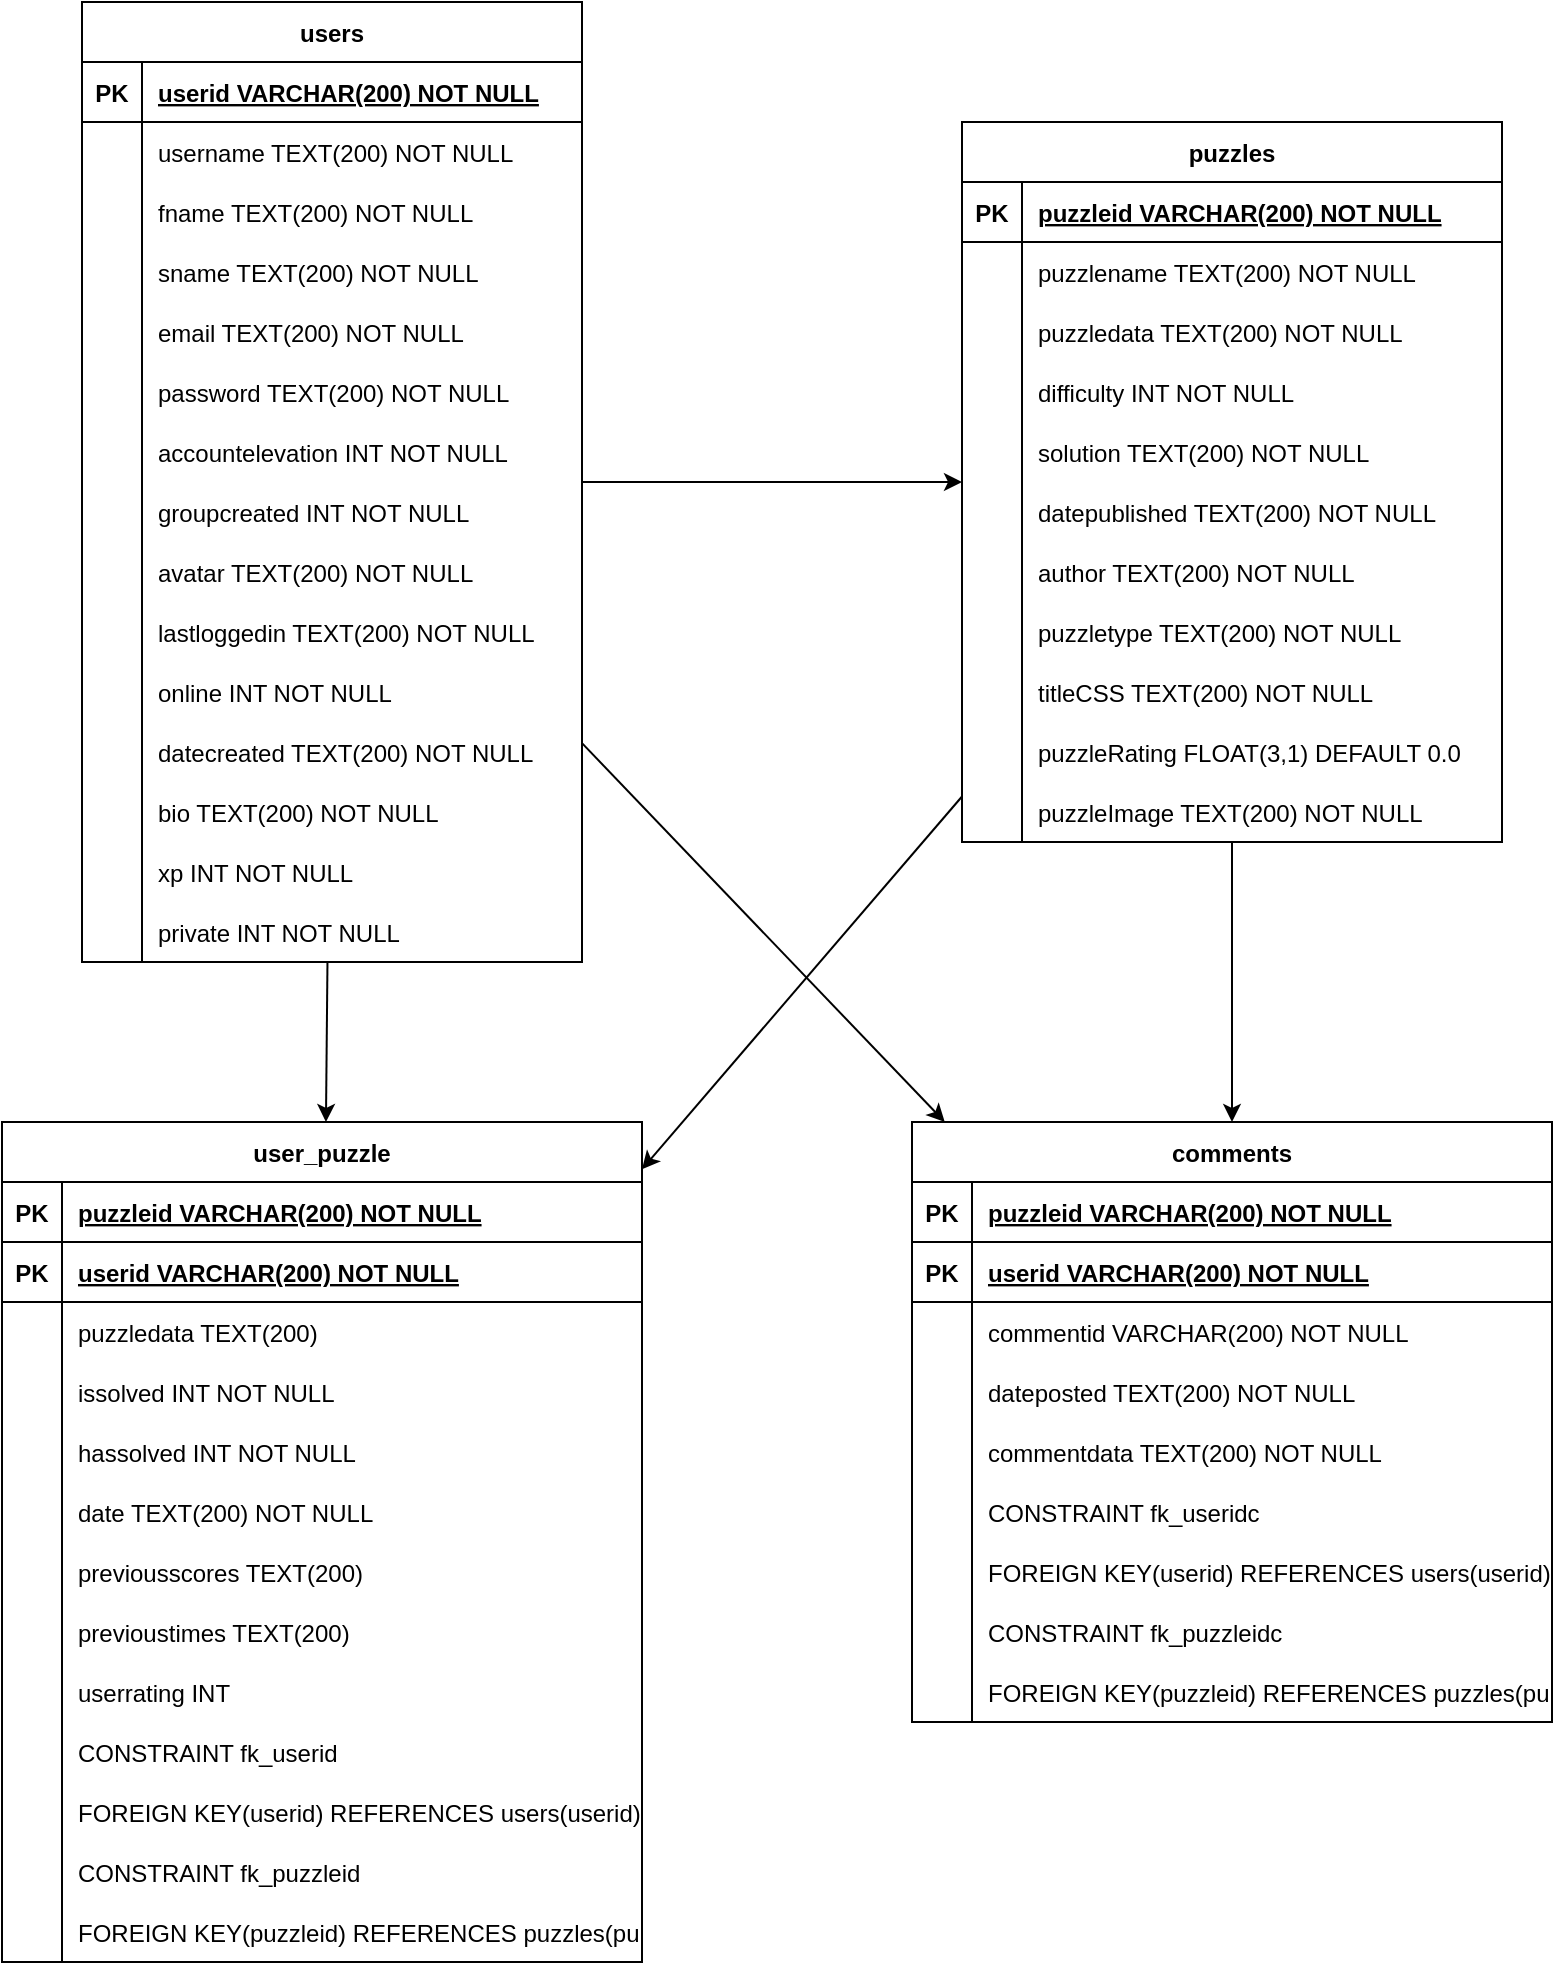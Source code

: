 <mxfile version="21.1.0">
  <diagram name="Page-1" id="TFSMFp78VwX4s2J0gvki">
    <mxGraphModel dx="3033" dy="1168" grid="1" gridSize="10" guides="1" tooltips="1" connect="1" arrows="1" fold="1" page="1" pageScale="1" pageWidth="827" pageHeight="1169" math="0" shadow="0">
      <root>
        <mxCell id="0" />
        <mxCell id="1" parent="0" />
        <mxCell id="zDaWUlVYGBOVsm6ZVxeV-1" value="users" style="shape=table;startSize=30;container=1;collapsible=1;childLayout=tableLayout;fixedRows=1;rowLines=0;fontStyle=1;align=center;resizeLast=1;" vertex="1" parent="1">
          <mxGeometry x="-770" y="10" width="250" height="480" as="geometry" />
        </mxCell>
        <mxCell id="zDaWUlVYGBOVsm6ZVxeV-2" value="" style="shape=tableRow;horizontal=0;startSize=0;swimlaneHead=0;swimlaneBody=0;fillColor=none;collapsible=0;dropTarget=0;points=[[0,0.5],[1,0.5]];portConstraint=eastwest;strokeColor=inherit;top=0;left=0;right=0;bottom=1;" vertex="1" parent="zDaWUlVYGBOVsm6ZVxeV-1">
          <mxGeometry y="30" width="250" height="30" as="geometry" />
        </mxCell>
        <mxCell id="zDaWUlVYGBOVsm6ZVxeV-3" value="PK" style="shape=partialRectangle;overflow=hidden;connectable=0;fillColor=none;strokeColor=inherit;top=0;left=0;bottom=0;right=0;fontStyle=1;" vertex="1" parent="zDaWUlVYGBOVsm6ZVxeV-2">
          <mxGeometry width="30" height="30" as="geometry">
            <mxRectangle width="30" height="30" as="alternateBounds" />
          </mxGeometry>
        </mxCell>
        <mxCell id="zDaWUlVYGBOVsm6ZVxeV-4" value="userid VARCHAR(200) NOT NULL" style="shape=partialRectangle;overflow=hidden;connectable=0;fillColor=none;align=left;strokeColor=inherit;top=0;left=0;bottom=0;right=0;spacingLeft=6;fontStyle=5;" vertex="1" parent="zDaWUlVYGBOVsm6ZVxeV-2">
          <mxGeometry x="30" width="220" height="30" as="geometry">
            <mxRectangle width="220" height="30" as="alternateBounds" />
          </mxGeometry>
        </mxCell>
        <mxCell id="zDaWUlVYGBOVsm6ZVxeV-5" value="" style="shape=tableRow;horizontal=0;startSize=0;swimlaneHead=0;swimlaneBody=0;fillColor=none;collapsible=0;dropTarget=0;points=[[0,0.5],[1,0.5]];portConstraint=eastwest;strokeColor=inherit;top=0;left=0;right=0;bottom=0;" vertex="1" parent="zDaWUlVYGBOVsm6ZVxeV-1">
          <mxGeometry y="60" width="250" height="30" as="geometry" />
        </mxCell>
        <mxCell id="zDaWUlVYGBOVsm6ZVxeV-6" value="" style="shape=partialRectangle;overflow=hidden;connectable=0;fillColor=none;strokeColor=inherit;top=0;left=0;bottom=0;right=0;" vertex="1" parent="zDaWUlVYGBOVsm6ZVxeV-5">
          <mxGeometry width="30" height="30" as="geometry">
            <mxRectangle width="30" height="30" as="alternateBounds" />
          </mxGeometry>
        </mxCell>
        <mxCell id="zDaWUlVYGBOVsm6ZVxeV-7" value="username TEXT(200) NOT NULL" style="shape=partialRectangle;overflow=hidden;connectable=0;fillColor=none;align=left;strokeColor=inherit;top=0;left=0;bottom=0;right=0;spacingLeft=6;" vertex="1" parent="zDaWUlVYGBOVsm6ZVxeV-5">
          <mxGeometry x="30" width="220" height="30" as="geometry">
            <mxRectangle width="220" height="30" as="alternateBounds" />
          </mxGeometry>
        </mxCell>
        <mxCell id="zDaWUlVYGBOVsm6ZVxeV-8" value="" style="shape=tableRow;horizontal=0;startSize=0;swimlaneHead=0;swimlaneBody=0;fillColor=none;collapsible=0;dropTarget=0;points=[[0,0.5],[1,0.5]];portConstraint=eastwest;strokeColor=inherit;top=0;left=0;right=0;bottom=0;" vertex="1" parent="zDaWUlVYGBOVsm6ZVxeV-1">
          <mxGeometry y="90" width="250" height="30" as="geometry" />
        </mxCell>
        <mxCell id="zDaWUlVYGBOVsm6ZVxeV-9" value="" style="shape=partialRectangle;overflow=hidden;connectable=0;fillColor=none;strokeColor=inherit;top=0;left=0;bottom=0;right=0;" vertex="1" parent="zDaWUlVYGBOVsm6ZVxeV-8">
          <mxGeometry width="30" height="30" as="geometry">
            <mxRectangle width="30" height="30" as="alternateBounds" />
          </mxGeometry>
        </mxCell>
        <mxCell id="zDaWUlVYGBOVsm6ZVxeV-10" value="fname TEXT(200) NOT NULL" style="shape=partialRectangle;overflow=hidden;connectable=0;fillColor=none;align=left;strokeColor=inherit;top=0;left=0;bottom=0;right=0;spacingLeft=6;" vertex="1" parent="zDaWUlVYGBOVsm6ZVxeV-8">
          <mxGeometry x="30" width="220" height="30" as="geometry">
            <mxRectangle width="220" height="30" as="alternateBounds" />
          </mxGeometry>
        </mxCell>
        <mxCell id="zDaWUlVYGBOVsm6ZVxeV-11" value="" style="shape=tableRow;horizontal=0;startSize=0;swimlaneHead=0;swimlaneBody=0;fillColor=none;collapsible=0;dropTarget=0;points=[[0,0.5],[1,0.5]];portConstraint=eastwest;strokeColor=inherit;top=0;left=0;right=0;bottom=0;" vertex="1" parent="zDaWUlVYGBOVsm6ZVxeV-1">
          <mxGeometry y="120" width="250" height="30" as="geometry" />
        </mxCell>
        <mxCell id="zDaWUlVYGBOVsm6ZVxeV-12" value="" style="shape=partialRectangle;overflow=hidden;connectable=0;fillColor=none;strokeColor=inherit;top=0;left=0;bottom=0;right=0;" vertex="1" parent="zDaWUlVYGBOVsm6ZVxeV-11">
          <mxGeometry width="30" height="30" as="geometry">
            <mxRectangle width="30" height="30" as="alternateBounds" />
          </mxGeometry>
        </mxCell>
        <mxCell id="zDaWUlVYGBOVsm6ZVxeV-13" value="sname TEXT(200) NOT NULL" style="shape=partialRectangle;overflow=hidden;connectable=0;fillColor=none;align=left;strokeColor=inherit;top=0;left=0;bottom=0;right=0;spacingLeft=6;" vertex="1" parent="zDaWUlVYGBOVsm6ZVxeV-11">
          <mxGeometry x="30" width="220" height="30" as="geometry">
            <mxRectangle width="220" height="30" as="alternateBounds" />
          </mxGeometry>
        </mxCell>
        <mxCell id="zDaWUlVYGBOVsm6ZVxeV-14" value="" style="shape=tableRow;horizontal=0;startSize=0;swimlaneHead=0;swimlaneBody=0;fillColor=none;collapsible=0;dropTarget=0;points=[[0,0.5],[1,0.5]];portConstraint=eastwest;strokeColor=inherit;top=0;left=0;right=0;bottom=0;" vertex="1" parent="zDaWUlVYGBOVsm6ZVxeV-1">
          <mxGeometry y="150" width="250" height="30" as="geometry" />
        </mxCell>
        <mxCell id="zDaWUlVYGBOVsm6ZVxeV-15" value="" style="shape=partialRectangle;overflow=hidden;connectable=0;fillColor=none;strokeColor=inherit;top=0;left=0;bottom=0;right=0;" vertex="1" parent="zDaWUlVYGBOVsm6ZVxeV-14">
          <mxGeometry width="30" height="30" as="geometry">
            <mxRectangle width="30" height="30" as="alternateBounds" />
          </mxGeometry>
        </mxCell>
        <mxCell id="zDaWUlVYGBOVsm6ZVxeV-16" value="email TEXT(200) NOT NULL" style="shape=partialRectangle;overflow=hidden;connectable=0;fillColor=none;align=left;strokeColor=inherit;top=0;left=0;bottom=0;right=0;spacingLeft=6;" vertex="1" parent="zDaWUlVYGBOVsm6ZVxeV-14">
          <mxGeometry x="30" width="220" height="30" as="geometry">
            <mxRectangle width="220" height="30" as="alternateBounds" />
          </mxGeometry>
        </mxCell>
        <mxCell id="zDaWUlVYGBOVsm6ZVxeV-17" value="" style="shape=tableRow;horizontal=0;startSize=0;swimlaneHead=0;swimlaneBody=0;fillColor=none;collapsible=0;dropTarget=0;points=[[0,0.5],[1,0.5]];portConstraint=eastwest;strokeColor=inherit;top=0;left=0;right=0;bottom=0;" vertex="1" parent="zDaWUlVYGBOVsm6ZVxeV-1">
          <mxGeometry y="180" width="250" height="30" as="geometry" />
        </mxCell>
        <mxCell id="zDaWUlVYGBOVsm6ZVxeV-18" value="" style="shape=partialRectangle;overflow=hidden;connectable=0;fillColor=none;strokeColor=inherit;top=0;left=0;bottom=0;right=0;" vertex="1" parent="zDaWUlVYGBOVsm6ZVxeV-17">
          <mxGeometry width="30" height="30" as="geometry">
            <mxRectangle width="30" height="30" as="alternateBounds" />
          </mxGeometry>
        </mxCell>
        <mxCell id="zDaWUlVYGBOVsm6ZVxeV-19" value="password TEXT(200) NOT NULL" style="shape=partialRectangle;overflow=hidden;connectable=0;fillColor=none;align=left;strokeColor=inherit;top=0;left=0;bottom=0;right=0;spacingLeft=6;" vertex="1" parent="zDaWUlVYGBOVsm6ZVxeV-17">
          <mxGeometry x="30" width="220" height="30" as="geometry">
            <mxRectangle width="220" height="30" as="alternateBounds" />
          </mxGeometry>
        </mxCell>
        <mxCell id="zDaWUlVYGBOVsm6ZVxeV-20" value="" style="shape=tableRow;horizontal=0;startSize=0;swimlaneHead=0;swimlaneBody=0;fillColor=none;collapsible=0;dropTarget=0;points=[[0,0.5],[1,0.5]];portConstraint=eastwest;strokeColor=inherit;top=0;left=0;right=0;bottom=0;" vertex="1" parent="zDaWUlVYGBOVsm6ZVxeV-1">
          <mxGeometry y="210" width="250" height="30" as="geometry" />
        </mxCell>
        <mxCell id="zDaWUlVYGBOVsm6ZVxeV-21" value="" style="shape=partialRectangle;overflow=hidden;connectable=0;fillColor=none;strokeColor=inherit;top=0;left=0;bottom=0;right=0;" vertex="1" parent="zDaWUlVYGBOVsm6ZVxeV-20">
          <mxGeometry width="30" height="30" as="geometry">
            <mxRectangle width="30" height="30" as="alternateBounds" />
          </mxGeometry>
        </mxCell>
        <mxCell id="zDaWUlVYGBOVsm6ZVxeV-22" value="accountelevation INT NOT NULL" style="shape=partialRectangle;overflow=hidden;connectable=0;fillColor=none;align=left;strokeColor=inherit;top=0;left=0;bottom=0;right=0;spacingLeft=6;" vertex="1" parent="zDaWUlVYGBOVsm6ZVxeV-20">
          <mxGeometry x="30" width="220" height="30" as="geometry">
            <mxRectangle width="220" height="30" as="alternateBounds" />
          </mxGeometry>
        </mxCell>
        <mxCell id="zDaWUlVYGBOVsm6ZVxeV-23" value="" style="shape=tableRow;horizontal=0;startSize=0;swimlaneHead=0;swimlaneBody=0;fillColor=none;collapsible=0;dropTarget=0;points=[[0,0.5],[1,0.5]];portConstraint=eastwest;strokeColor=inherit;top=0;left=0;right=0;bottom=0;" vertex="1" parent="zDaWUlVYGBOVsm6ZVxeV-1">
          <mxGeometry y="240" width="250" height="30" as="geometry" />
        </mxCell>
        <mxCell id="zDaWUlVYGBOVsm6ZVxeV-24" value="" style="shape=partialRectangle;overflow=hidden;connectable=0;fillColor=none;strokeColor=inherit;top=0;left=0;bottom=0;right=0;" vertex="1" parent="zDaWUlVYGBOVsm6ZVxeV-23">
          <mxGeometry width="30" height="30" as="geometry">
            <mxRectangle width="30" height="30" as="alternateBounds" />
          </mxGeometry>
        </mxCell>
        <mxCell id="zDaWUlVYGBOVsm6ZVxeV-25" value="groupcreated INT NOT NULL" style="shape=partialRectangle;overflow=hidden;connectable=0;fillColor=none;align=left;strokeColor=inherit;top=0;left=0;bottom=0;right=0;spacingLeft=6;" vertex="1" parent="zDaWUlVYGBOVsm6ZVxeV-23">
          <mxGeometry x="30" width="220" height="30" as="geometry">
            <mxRectangle width="220" height="30" as="alternateBounds" />
          </mxGeometry>
        </mxCell>
        <mxCell id="zDaWUlVYGBOVsm6ZVxeV-26" value="" style="shape=tableRow;horizontal=0;startSize=0;swimlaneHead=0;swimlaneBody=0;fillColor=none;collapsible=0;dropTarget=0;points=[[0,0.5],[1,0.5]];portConstraint=eastwest;strokeColor=inherit;top=0;left=0;right=0;bottom=0;" vertex="1" parent="zDaWUlVYGBOVsm6ZVxeV-1">
          <mxGeometry y="270" width="250" height="30" as="geometry" />
        </mxCell>
        <mxCell id="zDaWUlVYGBOVsm6ZVxeV-27" value="" style="shape=partialRectangle;overflow=hidden;connectable=0;fillColor=none;strokeColor=inherit;top=0;left=0;bottom=0;right=0;" vertex="1" parent="zDaWUlVYGBOVsm6ZVxeV-26">
          <mxGeometry width="30" height="30" as="geometry">
            <mxRectangle width="30" height="30" as="alternateBounds" />
          </mxGeometry>
        </mxCell>
        <mxCell id="zDaWUlVYGBOVsm6ZVxeV-28" value="avatar TEXT(200) NOT NULL" style="shape=partialRectangle;overflow=hidden;connectable=0;fillColor=none;align=left;strokeColor=inherit;top=0;left=0;bottom=0;right=0;spacingLeft=6;" vertex="1" parent="zDaWUlVYGBOVsm6ZVxeV-26">
          <mxGeometry x="30" width="220" height="30" as="geometry">
            <mxRectangle width="220" height="30" as="alternateBounds" />
          </mxGeometry>
        </mxCell>
        <mxCell id="zDaWUlVYGBOVsm6ZVxeV-29" value="" style="shape=tableRow;horizontal=0;startSize=0;swimlaneHead=0;swimlaneBody=0;fillColor=none;collapsible=0;dropTarget=0;points=[[0,0.5],[1,0.5]];portConstraint=eastwest;strokeColor=inherit;top=0;left=0;right=0;bottom=0;" vertex="1" parent="zDaWUlVYGBOVsm6ZVxeV-1">
          <mxGeometry y="300" width="250" height="30" as="geometry" />
        </mxCell>
        <mxCell id="zDaWUlVYGBOVsm6ZVxeV-30" value="" style="shape=partialRectangle;overflow=hidden;connectable=0;fillColor=none;strokeColor=inherit;top=0;left=0;bottom=0;right=0;" vertex="1" parent="zDaWUlVYGBOVsm6ZVxeV-29">
          <mxGeometry width="30" height="30" as="geometry">
            <mxRectangle width="30" height="30" as="alternateBounds" />
          </mxGeometry>
        </mxCell>
        <mxCell id="zDaWUlVYGBOVsm6ZVxeV-31" value="lastloggedin TEXT(200) NOT NULL" style="shape=partialRectangle;overflow=hidden;connectable=0;fillColor=none;align=left;strokeColor=inherit;top=0;left=0;bottom=0;right=0;spacingLeft=6;" vertex="1" parent="zDaWUlVYGBOVsm6ZVxeV-29">
          <mxGeometry x="30" width="220" height="30" as="geometry">
            <mxRectangle width="220" height="30" as="alternateBounds" />
          </mxGeometry>
        </mxCell>
        <mxCell id="zDaWUlVYGBOVsm6ZVxeV-32" value="" style="shape=tableRow;horizontal=0;startSize=0;swimlaneHead=0;swimlaneBody=0;fillColor=none;collapsible=0;dropTarget=0;points=[[0,0.5],[1,0.5]];portConstraint=eastwest;strokeColor=inherit;top=0;left=0;right=0;bottom=0;" vertex="1" parent="zDaWUlVYGBOVsm6ZVxeV-1">
          <mxGeometry y="330" width="250" height="30" as="geometry" />
        </mxCell>
        <mxCell id="zDaWUlVYGBOVsm6ZVxeV-33" value="" style="shape=partialRectangle;overflow=hidden;connectable=0;fillColor=none;strokeColor=inherit;top=0;left=0;bottom=0;right=0;" vertex="1" parent="zDaWUlVYGBOVsm6ZVxeV-32">
          <mxGeometry width="30" height="30" as="geometry">
            <mxRectangle width="30" height="30" as="alternateBounds" />
          </mxGeometry>
        </mxCell>
        <mxCell id="zDaWUlVYGBOVsm6ZVxeV-34" value="online INT NOT NULL" style="shape=partialRectangle;overflow=hidden;connectable=0;fillColor=none;align=left;strokeColor=inherit;top=0;left=0;bottom=0;right=0;spacingLeft=6;" vertex="1" parent="zDaWUlVYGBOVsm6ZVxeV-32">
          <mxGeometry x="30" width="220" height="30" as="geometry">
            <mxRectangle width="220" height="30" as="alternateBounds" />
          </mxGeometry>
        </mxCell>
        <mxCell id="zDaWUlVYGBOVsm6ZVxeV-35" value="" style="shape=tableRow;horizontal=0;startSize=0;swimlaneHead=0;swimlaneBody=0;fillColor=none;collapsible=0;dropTarget=0;points=[[0,0.5],[1,0.5]];portConstraint=eastwest;strokeColor=inherit;top=0;left=0;right=0;bottom=0;" vertex="1" parent="zDaWUlVYGBOVsm6ZVxeV-1">
          <mxGeometry y="360" width="250" height="30" as="geometry" />
        </mxCell>
        <mxCell id="zDaWUlVYGBOVsm6ZVxeV-36" value="" style="shape=partialRectangle;overflow=hidden;connectable=0;fillColor=none;strokeColor=inherit;top=0;left=0;bottom=0;right=0;" vertex="1" parent="zDaWUlVYGBOVsm6ZVxeV-35">
          <mxGeometry width="30" height="30" as="geometry">
            <mxRectangle width="30" height="30" as="alternateBounds" />
          </mxGeometry>
        </mxCell>
        <mxCell id="zDaWUlVYGBOVsm6ZVxeV-37" value="datecreated TEXT(200) NOT NULL" style="shape=partialRectangle;overflow=hidden;connectable=0;fillColor=none;align=left;strokeColor=inherit;top=0;left=0;bottom=0;right=0;spacingLeft=6;" vertex="1" parent="zDaWUlVYGBOVsm6ZVxeV-35">
          <mxGeometry x="30" width="220" height="30" as="geometry">
            <mxRectangle width="220" height="30" as="alternateBounds" />
          </mxGeometry>
        </mxCell>
        <mxCell id="zDaWUlVYGBOVsm6ZVxeV-38" value="" style="shape=tableRow;horizontal=0;startSize=0;swimlaneHead=0;swimlaneBody=0;fillColor=none;collapsible=0;dropTarget=0;points=[[0,0.5],[1,0.5]];portConstraint=eastwest;strokeColor=inherit;top=0;left=0;right=0;bottom=0;" vertex="1" parent="zDaWUlVYGBOVsm6ZVxeV-1">
          <mxGeometry y="390" width="250" height="30" as="geometry" />
        </mxCell>
        <mxCell id="zDaWUlVYGBOVsm6ZVxeV-39" value="" style="shape=partialRectangle;overflow=hidden;connectable=0;fillColor=none;strokeColor=inherit;top=0;left=0;bottom=0;right=0;" vertex="1" parent="zDaWUlVYGBOVsm6ZVxeV-38">
          <mxGeometry width="30" height="30" as="geometry">
            <mxRectangle width="30" height="30" as="alternateBounds" />
          </mxGeometry>
        </mxCell>
        <mxCell id="zDaWUlVYGBOVsm6ZVxeV-40" value="bio TEXT(200) NOT NULL" style="shape=partialRectangle;overflow=hidden;connectable=0;fillColor=none;align=left;strokeColor=inherit;top=0;left=0;bottom=0;right=0;spacingLeft=6;" vertex="1" parent="zDaWUlVYGBOVsm6ZVxeV-38">
          <mxGeometry x="30" width="220" height="30" as="geometry">
            <mxRectangle width="220" height="30" as="alternateBounds" />
          </mxGeometry>
        </mxCell>
        <mxCell id="zDaWUlVYGBOVsm6ZVxeV-41" value="" style="shape=tableRow;horizontal=0;startSize=0;swimlaneHead=0;swimlaneBody=0;fillColor=none;collapsible=0;dropTarget=0;points=[[0,0.5],[1,0.5]];portConstraint=eastwest;strokeColor=inherit;top=0;left=0;right=0;bottom=0;" vertex="1" parent="zDaWUlVYGBOVsm6ZVxeV-1">
          <mxGeometry y="420" width="250" height="30" as="geometry" />
        </mxCell>
        <mxCell id="zDaWUlVYGBOVsm6ZVxeV-42" value="" style="shape=partialRectangle;overflow=hidden;connectable=0;fillColor=none;strokeColor=inherit;top=0;left=0;bottom=0;right=0;" vertex="1" parent="zDaWUlVYGBOVsm6ZVxeV-41">
          <mxGeometry width="30" height="30" as="geometry">
            <mxRectangle width="30" height="30" as="alternateBounds" />
          </mxGeometry>
        </mxCell>
        <mxCell id="zDaWUlVYGBOVsm6ZVxeV-43" value="xp INT NOT NULL" style="shape=partialRectangle;overflow=hidden;connectable=0;fillColor=none;align=left;strokeColor=inherit;top=0;left=0;bottom=0;right=0;spacingLeft=6;" vertex="1" parent="zDaWUlVYGBOVsm6ZVxeV-41">
          <mxGeometry x="30" width="220" height="30" as="geometry">
            <mxRectangle width="220" height="30" as="alternateBounds" />
          </mxGeometry>
        </mxCell>
        <mxCell id="zDaWUlVYGBOVsm6ZVxeV-44" value="" style="shape=tableRow;horizontal=0;startSize=0;swimlaneHead=0;swimlaneBody=0;fillColor=none;collapsible=0;dropTarget=0;points=[[0,0.5],[1,0.5]];portConstraint=eastwest;strokeColor=inherit;top=0;left=0;right=0;bottom=0;" vertex="1" parent="zDaWUlVYGBOVsm6ZVxeV-1">
          <mxGeometry y="450" width="250" height="30" as="geometry" />
        </mxCell>
        <mxCell id="zDaWUlVYGBOVsm6ZVxeV-45" value="" style="shape=partialRectangle;overflow=hidden;connectable=0;fillColor=none;strokeColor=inherit;top=0;left=0;bottom=0;right=0;" vertex="1" parent="zDaWUlVYGBOVsm6ZVxeV-44">
          <mxGeometry width="30" height="30" as="geometry">
            <mxRectangle width="30" height="30" as="alternateBounds" />
          </mxGeometry>
        </mxCell>
        <mxCell id="zDaWUlVYGBOVsm6ZVxeV-46" value="private INT NOT NULL" style="shape=partialRectangle;overflow=hidden;connectable=0;fillColor=none;align=left;strokeColor=inherit;top=0;left=0;bottom=0;right=0;spacingLeft=6;" vertex="1" parent="zDaWUlVYGBOVsm6ZVxeV-44">
          <mxGeometry x="30" width="220" height="30" as="geometry">
            <mxRectangle width="220" height="30" as="alternateBounds" />
          </mxGeometry>
        </mxCell>
        <mxCell id="zDaWUlVYGBOVsm6ZVxeV-47" value="puzzles" style="shape=table;startSize=30;container=1;collapsible=1;childLayout=tableLayout;fixedRows=1;rowLines=0;fontStyle=1;align=center;resizeLast=1;" vertex="1" parent="1">
          <mxGeometry x="-330" y="70" width="270" height="360" as="geometry" />
        </mxCell>
        <mxCell id="zDaWUlVYGBOVsm6ZVxeV-48" value="" style="shape=tableRow;horizontal=0;startSize=0;swimlaneHead=0;swimlaneBody=0;fillColor=none;collapsible=0;dropTarget=0;points=[[0,0.5],[1,0.5]];portConstraint=eastwest;strokeColor=inherit;top=0;left=0;right=0;bottom=1;" vertex="1" parent="zDaWUlVYGBOVsm6ZVxeV-47">
          <mxGeometry y="30" width="270" height="30" as="geometry" />
        </mxCell>
        <mxCell id="zDaWUlVYGBOVsm6ZVxeV-49" value="PK" style="shape=partialRectangle;overflow=hidden;connectable=0;fillColor=none;strokeColor=inherit;top=0;left=0;bottom=0;right=0;fontStyle=1;" vertex="1" parent="zDaWUlVYGBOVsm6ZVxeV-48">
          <mxGeometry width="30" height="30" as="geometry">
            <mxRectangle width="30" height="30" as="alternateBounds" />
          </mxGeometry>
        </mxCell>
        <mxCell id="zDaWUlVYGBOVsm6ZVxeV-50" value="puzzleid VARCHAR(200) NOT NULL" style="shape=partialRectangle;overflow=hidden;connectable=0;fillColor=none;align=left;strokeColor=inherit;top=0;left=0;bottom=0;right=0;spacingLeft=6;fontStyle=5;" vertex="1" parent="zDaWUlVYGBOVsm6ZVxeV-48">
          <mxGeometry x="30" width="240" height="30" as="geometry">
            <mxRectangle width="240" height="30" as="alternateBounds" />
          </mxGeometry>
        </mxCell>
        <mxCell id="zDaWUlVYGBOVsm6ZVxeV-51" value="" style="shape=tableRow;horizontal=0;startSize=0;swimlaneHead=0;swimlaneBody=0;fillColor=none;collapsible=0;dropTarget=0;points=[[0,0.5],[1,0.5]];portConstraint=eastwest;strokeColor=inherit;top=0;left=0;right=0;bottom=0;" vertex="1" parent="zDaWUlVYGBOVsm6ZVxeV-47">
          <mxGeometry y="60" width="270" height="30" as="geometry" />
        </mxCell>
        <mxCell id="zDaWUlVYGBOVsm6ZVxeV-52" value="" style="shape=partialRectangle;overflow=hidden;connectable=0;fillColor=none;strokeColor=inherit;top=0;left=0;bottom=0;right=0;" vertex="1" parent="zDaWUlVYGBOVsm6ZVxeV-51">
          <mxGeometry width="30" height="30" as="geometry">
            <mxRectangle width="30" height="30" as="alternateBounds" />
          </mxGeometry>
        </mxCell>
        <mxCell id="zDaWUlVYGBOVsm6ZVxeV-53" value="puzzlename TEXT(200) NOT NULL" style="shape=partialRectangle;overflow=hidden;connectable=0;fillColor=none;align=left;strokeColor=inherit;top=0;left=0;bottom=0;right=0;spacingLeft=6;" vertex="1" parent="zDaWUlVYGBOVsm6ZVxeV-51">
          <mxGeometry x="30" width="240" height="30" as="geometry">
            <mxRectangle width="240" height="30" as="alternateBounds" />
          </mxGeometry>
        </mxCell>
        <mxCell id="zDaWUlVYGBOVsm6ZVxeV-54" value="" style="shape=tableRow;horizontal=0;startSize=0;swimlaneHead=0;swimlaneBody=0;fillColor=none;collapsible=0;dropTarget=0;points=[[0,0.5],[1,0.5]];portConstraint=eastwest;strokeColor=inherit;top=0;left=0;right=0;bottom=0;" vertex="1" parent="zDaWUlVYGBOVsm6ZVxeV-47">
          <mxGeometry y="90" width="270" height="30" as="geometry" />
        </mxCell>
        <mxCell id="zDaWUlVYGBOVsm6ZVxeV-55" value="" style="shape=partialRectangle;overflow=hidden;connectable=0;fillColor=none;strokeColor=inherit;top=0;left=0;bottom=0;right=0;" vertex="1" parent="zDaWUlVYGBOVsm6ZVxeV-54">
          <mxGeometry width="30" height="30" as="geometry">
            <mxRectangle width="30" height="30" as="alternateBounds" />
          </mxGeometry>
        </mxCell>
        <mxCell id="zDaWUlVYGBOVsm6ZVxeV-56" value="puzzledata TEXT(200) NOT NULL" style="shape=partialRectangle;overflow=hidden;connectable=0;fillColor=none;align=left;strokeColor=inherit;top=0;left=0;bottom=0;right=0;spacingLeft=6;" vertex="1" parent="zDaWUlVYGBOVsm6ZVxeV-54">
          <mxGeometry x="30" width="240" height="30" as="geometry">
            <mxRectangle width="240" height="30" as="alternateBounds" />
          </mxGeometry>
        </mxCell>
        <mxCell id="zDaWUlVYGBOVsm6ZVxeV-57" value="" style="shape=tableRow;horizontal=0;startSize=0;swimlaneHead=0;swimlaneBody=0;fillColor=none;collapsible=0;dropTarget=0;points=[[0,0.5],[1,0.5]];portConstraint=eastwest;strokeColor=inherit;top=0;left=0;right=0;bottom=0;" vertex="1" parent="zDaWUlVYGBOVsm6ZVxeV-47">
          <mxGeometry y="120" width="270" height="30" as="geometry" />
        </mxCell>
        <mxCell id="zDaWUlVYGBOVsm6ZVxeV-58" value="" style="shape=partialRectangle;overflow=hidden;connectable=0;fillColor=none;strokeColor=inherit;top=0;left=0;bottom=0;right=0;" vertex="1" parent="zDaWUlVYGBOVsm6ZVxeV-57">
          <mxGeometry width="30" height="30" as="geometry">
            <mxRectangle width="30" height="30" as="alternateBounds" />
          </mxGeometry>
        </mxCell>
        <mxCell id="zDaWUlVYGBOVsm6ZVxeV-59" value="difficulty INT NOT NULL" style="shape=partialRectangle;overflow=hidden;connectable=0;fillColor=none;align=left;strokeColor=inherit;top=0;left=0;bottom=0;right=0;spacingLeft=6;" vertex="1" parent="zDaWUlVYGBOVsm6ZVxeV-57">
          <mxGeometry x="30" width="240" height="30" as="geometry">
            <mxRectangle width="240" height="30" as="alternateBounds" />
          </mxGeometry>
        </mxCell>
        <mxCell id="zDaWUlVYGBOVsm6ZVxeV-60" value="" style="shape=tableRow;horizontal=0;startSize=0;swimlaneHead=0;swimlaneBody=0;fillColor=none;collapsible=0;dropTarget=0;points=[[0,0.5],[1,0.5]];portConstraint=eastwest;strokeColor=inherit;top=0;left=0;right=0;bottom=0;" vertex="1" parent="zDaWUlVYGBOVsm6ZVxeV-47">
          <mxGeometry y="150" width="270" height="30" as="geometry" />
        </mxCell>
        <mxCell id="zDaWUlVYGBOVsm6ZVxeV-61" value="" style="shape=partialRectangle;overflow=hidden;connectable=0;fillColor=none;strokeColor=inherit;top=0;left=0;bottom=0;right=0;" vertex="1" parent="zDaWUlVYGBOVsm6ZVxeV-60">
          <mxGeometry width="30" height="30" as="geometry">
            <mxRectangle width="30" height="30" as="alternateBounds" />
          </mxGeometry>
        </mxCell>
        <mxCell id="zDaWUlVYGBOVsm6ZVxeV-62" value="solution TEXT(200) NOT NULL" style="shape=partialRectangle;overflow=hidden;connectable=0;fillColor=none;align=left;strokeColor=inherit;top=0;left=0;bottom=0;right=0;spacingLeft=6;" vertex="1" parent="zDaWUlVYGBOVsm6ZVxeV-60">
          <mxGeometry x="30" width="240" height="30" as="geometry">
            <mxRectangle width="240" height="30" as="alternateBounds" />
          </mxGeometry>
        </mxCell>
        <mxCell id="zDaWUlVYGBOVsm6ZVxeV-63" value="" style="shape=tableRow;horizontal=0;startSize=0;swimlaneHead=0;swimlaneBody=0;fillColor=none;collapsible=0;dropTarget=0;points=[[0,0.5],[1,0.5]];portConstraint=eastwest;strokeColor=inherit;top=0;left=0;right=0;bottom=0;" vertex="1" parent="zDaWUlVYGBOVsm6ZVxeV-47">
          <mxGeometry y="180" width="270" height="30" as="geometry" />
        </mxCell>
        <mxCell id="zDaWUlVYGBOVsm6ZVxeV-64" value="" style="shape=partialRectangle;overflow=hidden;connectable=0;fillColor=none;strokeColor=inherit;top=0;left=0;bottom=0;right=0;" vertex="1" parent="zDaWUlVYGBOVsm6ZVxeV-63">
          <mxGeometry width="30" height="30" as="geometry">
            <mxRectangle width="30" height="30" as="alternateBounds" />
          </mxGeometry>
        </mxCell>
        <mxCell id="zDaWUlVYGBOVsm6ZVxeV-65" value="datepublished TEXT(200) NOT NULL" style="shape=partialRectangle;overflow=hidden;connectable=0;fillColor=none;align=left;strokeColor=inherit;top=0;left=0;bottom=0;right=0;spacingLeft=6;" vertex="1" parent="zDaWUlVYGBOVsm6ZVxeV-63">
          <mxGeometry x="30" width="240" height="30" as="geometry">
            <mxRectangle width="240" height="30" as="alternateBounds" />
          </mxGeometry>
        </mxCell>
        <mxCell id="zDaWUlVYGBOVsm6ZVxeV-66" value="" style="shape=tableRow;horizontal=0;startSize=0;swimlaneHead=0;swimlaneBody=0;fillColor=none;collapsible=0;dropTarget=0;points=[[0,0.5],[1,0.5]];portConstraint=eastwest;strokeColor=inherit;top=0;left=0;right=0;bottom=0;" vertex="1" parent="zDaWUlVYGBOVsm6ZVxeV-47">
          <mxGeometry y="210" width="270" height="30" as="geometry" />
        </mxCell>
        <mxCell id="zDaWUlVYGBOVsm6ZVxeV-67" value="" style="shape=partialRectangle;overflow=hidden;connectable=0;fillColor=none;strokeColor=inherit;top=0;left=0;bottom=0;right=0;" vertex="1" parent="zDaWUlVYGBOVsm6ZVxeV-66">
          <mxGeometry width="30" height="30" as="geometry">
            <mxRectangle width="30" height="30" as="alternateBounds" />
          </mxGeometry>
        </mxCell>
        <mxCell id="zDaWUlVYGBOVsm6ZVxeV-68" value="author TEXT(200) NOT NULL" style="shape=partialRectangle;overflow=hidden;connectable=0;fillColor=none;align=left;strokeColor=inherit;top=0;left=0;bottom=0;right=0;spacingLeft=6;" vertex="1" parent="zDaWUlVYGBOVsm6ZVxeV-66">
          <mxGeometry x="30" width="240" height="30" as="geometry">
            <mxRectangle width="240" height="30" as="alternateBounds" />
          </mxGeometry>
        </mxCell>
        <mxCell id="zDaWUlVYGBOVsm6ZVxeV-69" value="" style="shape=tableRow;horizontal=0;startSize=0;swimlaneHead=0;swimlaneBody=0;fillColor=none;collapsible=0;dropTarget=0;points=[[0,0.5],[1,0.5]];portConstraint=eastwest;strokeColor=inherit;top=0;left=0;right=0;bottom=0;" vertex="1" parent="zDaWUlVYGBOVsm6ZVxeV-47">
          <mxGeometry y="240" width="270" height="30" as="geometry" />
        </mxCell>
        <mxCell id="zDaWUlVYGBOVsm6ZVxeV-70" value="" style="shape=partialRectangle;overflow=hidden;connectable=0;fillColor=none;strokeColor=inherit;top=0;left=0;bottom=0;right=0;" vertex="1" parent="zDaWUlVYGBOVsm6ZVxeV-69">
          <mxGeometry width="30" height="30" as="geometry">
            <mxRectangle width="30" height="30" as="alternateBounds" />
          </mxGeometry>
        </mxCell>
        <mxCell id="zDaWUlVYGBOVsm6ZVxeV-71" value="puzzletype TEXT(200) NOT NULL" style="shape=partialRectangle;overflow=hidden;connectable=0;fillColor=none;align=left;strokeColor=inherit;top=0;left=0;bottom=0;right=0;spacingLeft=6;" vertex="1" parent="zDaWUlVYGBOVsm6ZVxeV-69">
          <mxGeometry x="30" width="240" height="30" as="geometry">
            <mxRectangle width="240" height="30" as="alternateBounds" />
          </mxGeometry>
        </mxCell>
        <mxCell id="zDaWUlVYGBOVsm6ZVxeV-72" value="" style="shape=tableRow;horizontal=0;startSize=0;swimlaneHead=0;swimlaneBody=0;fillColor=none;collapsible=0;dropTarget=0;points=[[0,0.5],[1,0.5]];portConstraint=eastwest;strokeColor=inherit;top=0;left=0;right=0;bottom=0;" vertex="1" parent="zDaWUlVYGBOVsm6ZVxeV-47">
          <mxGeometry y="270" width="270" height="30" as="geometry" />
        </mxCell>
        <mxCell id="zDaWUlVYGBOVsm6ZVxeV-73" value="" style="shape=partialRectangle;overflow=hidden;connectable=0;fillColor=none;strokeColor=inherit;top=0;left=0;bottom=0;right=0;" vertex="1" parent="zDaWUlVYGBOVsm6ZVxeV-72">
          <mxGeometry width="30" height="30" as="geometry">
            <mxRectangle width="30" height="30" as="alternateBounds" />
          </mxGeometry>
        </mxCell>
        <mxCell id="zDaWUlVYGBOVsm6ZVxeV-74" value="titleCSS TEXT(200) NOT NULL" style="shape=partialRectangle;overflow=hidden;connectable=0;fillColor=none;align=left;strokeColor=inherit;top=0;left=0;bottom=0;right=0;spacingLeft=6;" vertex="1" parent="zDaWUlVYGBOVsm6ZVxeV-72">
          <mxGeometry x="30" width="240" height="30" as="geometry">
            <mxRectangle width="240" height="30" as="alternateBounds" />
          </mxGeometry>
        </mxCell>
        <mxCell id="zDaWUlVYGBOVsm6ZVxeV-75" value="" style="shape=tableRow;horizontal=0;startSize=0;swimlaneHead=0;swimlaneBody=0;fillColor=none;collapsible=0;dropTarget=0;points=[[0,0.5],[1,0.5]];portConstraint=eastwest;strokeColor=inherit;top=0;left=0;right=0;bottom=0;" vertex="1" parent="zDaWUlVYGBOVsm6ZVxeV-47">
          <mxGeometry y="300" width="270" height="30" as="geometry" />
        </mxCell>
        <mxCell id="zDaWUlVYGBOVsm6ZVxeV-76" value="" style="shape=partialRectangle;overflow=hidden;connectable=0;fillColor=none;strokeColor=inherit;top=0;left=0;bottom=0;right=0;" vertex="1" parent="zDaWUlVYGBOVsm6ZVxeV-75">
          <mxGeometry width="30" height="30" as="geometry">
            <mxRectangle width="30" height="30" as="alternateBounds" />
          </mxGeometry>
        </mxCell>
        <mxCell id="zDaWUlVYGBOVsm6ZVxeV-77" value="puzzleRating FLOAT(3,1) DEFAULT 0.0" style="shape=partialRectangle;overflow=hidden;connectable=0;fillColor=none;align=left;strokeColor=inherit;top=0;left=0;bottom=0;right=0;spacingLeft=6;" vertex="1" parent="zDaWUlVYGBOVsm6ZVxeV-75">
          <mxGeometry x="30" width="240" height="30" as="geometry">
            <mxRectangle width="240" height="30" as="alternateBounds" />
          </mxGeometry>
        </mxCell>
        <mxCell id="zDaWUlVYGBOVsm6ZVxeV-78" value="" style="shape=tableRow;horizontal=0;startSize=0;swimlaneHead=0;swimlaneBody=0;fillColor=none;collapsible=0;dropTarget=0;points=[[0,0.5],[1,0.5]];portConstraint=eastwest;strokeColor=inherit;top=0;left=0;right=0;bottom=0;" vertex="1" parent="zDaWUlVYGBOVsm6ZVxeV-47">
          <mxGeometry y="330" width="270" height="30" as="geometry" />
        </mxCell>
        <mxCell id="zDaWUlVYGBOVsm6ZVxeV-79" value="" style="shape=partialRectangle;overflow=hidden;connectable=0;fillColor=none;strokeColor=inherit;top=0;left=0;bottom=0;right=0;" vertex="1" parent="zDaWUlVYGBOVsm6ZVxeV-78">
          <mxGeometry width="30" height="30" as="geometry">
            <mxRectangle width="30" height="30" as="alternateBounds" />
          </mxGeometry>
        </mxCell>
        <mxCell id="zDaWUlVYGBOVsm6ZVxeV-80" value="puzzleImage TEXT(200) NOT NULL" style="shape=partialRectangle;overflow=hidden;connectable=0;fillColor=none;align=left;strokeColor=inherit;top=0;left=0;bottom=0;right=0;spacingLeft=6;" vertex="1" parent="zDaWUlVYGBOVsm6ZVxeV-78">
          <mxGeometry x="30" width="240" height="30" as="geometry">
            <mxRectangle width="240" height="30" as="alternateBounds" />
          </mxGeometry>
        </mxCell>
        <mxCell id="zDaWUlVYGBOVsm6ZVxeV-81" value="user_puzzle" style="shape=table;startSize=30;container=1;collapsible=1;childLayout=tableLayout;fixedRows=1;rowLines=0;fontStyle=1;align=center;resizeLast=1;" vertex="1" parent="1">
          <mxGeometry x="-810" y="570" width="320" height="420" as="geometry" />
        </mxCell>
        <mxCell id="zDaWUlVYGBOVsm6ZVxeV-82" value="" style="shape=tableRow;horizontal=0;startSize=0;swimlaneHead=0;swimlaneBody=0;fillColor=none;collapsible=0;dropTarget=0;points=[[0,0.5],[1,0.5]];portConstraint=eastwest;strokeColor=inherit;top=0;left=0;right=0;bottom=1;" vertex="1" parent="zDaWUlVYGBOVsm6ZVxeV-81">
          <mxGeometry y="30" width="320" height="30" as="geometry" />
        </mxCell>
        <mxCell id="zDaWUlVYGBOVsm6ZVxeV-83" value="PK" style="shape=partialRectangle;overflow=hidden;connectable=0;fillColor=none;strokeColor=inherit;top=0;left=0;bottom=0;right=0;fontStyle=1;" vertex="1" parent="zDaWUlVYGBOVsm6ZVxeV-82">
          <mxGeometry width="30" height="30" as="geometry">
            <mxRectangle width="30" height="30" as="alternateBounds" />
          </mxGeometry>
        </mxCell>
        <mxCell id="zDaWUlVYGBOVsm6ZVxeV-84" value="puzzleid VARCHAR(200) NOT NULL" style="shape=partialRectangle;overflow=hidden;connectable=0;fillColor=none;align=left;strokeColor=inherit;top=0;left=0;bottom=0;right=0;spacingLeft=6;fontStyle=5;" vertex="1" parent="zDaWUlVYGBOVsm6ZVxeV-82">
          <mxGeometry x="30" width="290" height="30" as="geometry">
            <mxRectangle width="290" height="30" as="alternateBounds" />
          </mxGeometry>
        </mxCell>
        <mxCell id="zDaWUlVYGBOVsm6ZVxeV-85" value="" style="shape=tableRow;horizontal=0;startSize=0;swimlaneHead=0;swimlaneBody=0;fillColor=none;collapsible=0;dropTarget=0;points=[[0,0.5],[1,0.5]];portConstraint=eastwest;strokeColor=inherit;top=0;left=0;right=0;bottom=1;" vertex="1" parent="zDaWUlVYGBOVsm6ZVxeV-81">
          <mxGeometry y="60" width="320" height="30" as="geometry" />
        </mxCell>
        <mxCell id="zDaWUlVYGBOVsm6ZVxeV-86" value="PK" style="shape=partialRectangle;overflow=hidden;connectable=0;fillColor=none;strokeColor=inherit;top=0;left=0;bottom=0;right=0;fontStyle=1;" vertex="1" parent="zDaWUlVYGBOVsm6ZVxeV-85">
          <mxGeometry width="30" height="30" as="geometry">
            <mxRectangle width="30" height="30" as="alternateBounds" />
          </mxGeometry>
        </mxCell>
        <mxCell id="zDaWUlVYGBOVsm6ZVxeV-87" value="userid VARCHAR(200) NOT NULL" style="shape=partialRectangle;overflow=hidden;connectable=0;fillColor=none;align=left;strokeColor=inherit;top=0;left=0;bottom=0;right=0;spacingLeft=6;fontStyle=5;" vertex="1" parent="zDaWUlVYGBOVsm6ZVxeV-85">
          <mxGeometry x="30" width="290" height="30" as="geometry">
            <mxRectangle width="290" height="30" as="alternateBounds" />
          </mxGeometry>
        </mxCell>
        <mxCell id="zDaWUlVYGBOVsm6ZVxeV-88" value="" style="shape=tableRow;horizontal=0;startSize=0;swimlaneHead=0;swimlaneBody=0;fillColor=none;collapsible=0;dropTarget=0;points=[[0,0.5],[1,0.5]];portConstraint=eastwest;strokeColor=inherit;top=0;left=0;right=0;bottom=0;" vertex="1" parent="zDaWUlVYGBOVsm6ZVxeV-81">
          <mxGeometry y="90" width="320" height="30" as="geometry" />
        </mxCell>
        <mxCell id="zDaWUlVYGBOVsm6ZVxeV-89" value="" style="shape=partialRectangle;overflow=hidden;connectable=0;fillColor=none;strokeColor=inherit;top=0;left=0;bottom=0;right=0;" vertex="1" parent="zDaWUlVYGBOVsm6ZVxeV-88">
          <mxGeometry width="30" height="30" as="geometry">
            <mxRectangle width="30" height="30" as="alternateBounds" />
          </mxGeometry>
        </mxCell>
        <mxCell id="zDaWUlVYGBOVsm6ZVxeV-90" value="puzzledata TEXT(200)" style="shape=partialRectangle;overflow=hidden;connectable=0;fillColor=none;align=left;strokeColor=inherit;top=0;left=0;bottom=0;right=0;spacingLeft=6;" vertex="1" parent="zDaWUlVYGBOVsm6ZVxeV-88">
          <mxGeometry x="30" width="290" height="30" as="geometry">
            <mxRectangle width="290" height="30" as="alternateBounds" />
          </mxGeometry>
        </mxCell>
        <mxCell id="zDaWUlVYGBOVsm6ZVxeV-91" value="" style="shape=tableRow;horizontal=0;startSize=0;swimlaneHead=0;swimlaneBody=0;fillColor=none;collapsible=0;dropTarget=0;points=[[0,0.5],[1,0.5]];portConstraint=eastwest;strokeColor=inherit;top=0;left=0;right=0;bottom=0;" vertex="1" parent="zDaWUlVYGBOVsm6ZVxeV-81">
          <mxGeometry y="120" width="320" height="30" as="geometry" />
        </mxCell>
        <mxCell id="zDaWUlVYGBOVsm6ZVxeV-92" value="" style="shape=partialRectangle;overflow=hidden;connectable=0;fillColor=none;strokeColor=inherit;top=0;left=0;bottom=0;right=0;" vertex="1" parent="zDaWUlVYGBOVsm6ZVxeV-91">
          <mxGeometry width="30" height="30" as="geometry">
            <mxRectangle width="30" height="30" as="alternateBounds" />
          </mxGeometry>
        </mxCell>
        <mxCell id="zDaWUlVYGBOVsm6ZVxeV-93" value="issolved INT NOT NULL" style="shape=partialRectangle;overflow=hidden;connectable=0;fillColor=none;align=left;strokeColor=inherit;top=0;left=0;bottom=0;right=0;spacingLeft=6;" vertex="1" parent="zDaWUlVYGBOVsm6ZVxeV-91">
          <mxGeometry x="30" width="290" height="30" as="geometry">
            <mxRectangle width="290" height="30" as="alternateBounds" />
          </mxGeometry>
        </mxCell>
        <mxCell id="zDaWUlVYGBOVsm6ZVxeV-94" value="" style="shape=tableRow;horizontal=0;startSize=0;swimlaneHead=0;swimlaneBody=0;fillColor=none;collapsible=0;dropTarget=0;points=[[0,0.5],[1,0.5]];portConstraint=eastwest;strokeColor=inherit;top=0;left=0;right=0;bottom=0;" vertex="1" parent="zDaWUlVYGBOVsm6ZVxeV-81">
          <mxGeometry y="150" width="320" height="30" as="geometry" />
        </mxCell>
        <mxCell id="zDaWUlVYGBOVsm6ZVxeV-95" value="" style="shape=partialRectangle;overflow=hidden;connectable=0;fillColor=none;strokeColor=inherit;top=0;left=0;bottom=0;right=0;" vertex="1" parent="zDaWUlVYGBOVsm6ZVxeV-94">
          <mxGeometry width="30" height="30" as="geometry">
            <mxRectangle width="30" height="30" as="alternateBounds" />
          </mxGeometry>
        </mxCell>
        <mxCell id="zDaWUlVYGBOVsm6ZVxeV-96" value="hassolved INT NOT NULL" style="shape=partialRectangle;overflow=hidden;connectable=0;fillColor=none;align=left;strokeColor=inherit;top=0;left=0;bottom=0;right=0;spacingLeft=6;" vertex="1" parent="zDaWUlVYGBOVsm6ZVxeV-94">
          <mxGeometry x="30" width="290" height="30" as="geometry">
            <mxRectangle width="290" height="30" as="alternateBounds" />
          </mxGeometry>
        </mxCell>
        <mxCell id="zDaWUlVYGBOVsm6ZVxeV-97" value="" style="shape=tableRow;horizontal=0;startSize=0;swimlaneHead=0;swimlaneBody=0;fillColor=none;collapsible=0;dropTarget=0;points=[[0,0.5],[1,0.5]];portConstraint=eastwest;strokeColor=inherit;top=0;left=0;right=0;bottom=0;" vertex="1" parent="zDaWUlVYGBOVsm6ZVxeV-81">
          <mxGeometry y="180" width="320" height="30" as="geometry" />
        </mxCell>
        <mxCell id="zDaWUlVYGBOVsm6ZVxeV-98" value="" style="shape=partialRectangle;overflow=hidden;connectable=0;fillColor=none;strokeColor=inherit;top=0;left=0;bottom=0;right=0;" vertex="1" parent="zDaWUlVYGBOVsm6ZVxeV-97">
          <mxGeometry width="30" height="30" as="geometry">
            <mxRectangle width="30" height="30" as="alternateBounds" />
          </mxGeometry>
        </mxCell>
        <mxCell id="zDaWUlVYGBOVsm6ZVxeV-99" value="date TEXT(200) NOT NULL" style="shape=partialRectangle;overflow=hidden;connectable=0;fillColor=none;align=left;strokeColor=inherit;top=0;left=0;bottom=0;right=0;spacingLeft=6;" vertex="1" parent="zDaWUlVYGBOVsm6ZVxeV-97">
          <mxGeometry x="30" width="290" height="30" as="geometry">
            <mxRectangle width="290" height="30" as="alternateBounds" />
          </mxGeometry>
        </mxCell>
        <mxCell id="zDaWUlVYGBOVsm6ZVxeV-100" value="" style="shape=tableRow;horizontal=0;startSize=0;swimlaneHead=0;swimlaneBody=0;fillColor=none;collapsible=0;dropTarget=0;points=[[0,0.5],[1,0.5]];portConstraint=eastwest;strokeColor=inherit;top=0;left=0;right=0;bottom=0;" vertex="1" parent="zDaWUlVYGBOVsm6ZVxeV-81">
          <mxGeometry y="210" width="320" height="30" as="geometry" />
        </mxCell>
        <mxCell id="zDaWUlVYGBOVsm6ZVxeV-101" value="" style="shape=partialRectangle;overflow=hidden;connectable=0;fillColor=none;strokeColor=inherit;top=0;left=0;bottom=0;right=0;" vertex="1" parent="zDaWUlVYGBOVsm6ZVxeV-100">
          <mxGeometry width="30" height="30" as="geometry">
            <mxRectangle width="30" height="30" as="alternateBounds" />
          </mxGeometry>
        </mxCell>
        <mxCell id="zDaWUlVYGBOVsm6ZVxeV-102" value="previousscores TEXT(200)" style="shape=partialRectangle;overflow=hidden;connectable=0;fillColor=none;align=left;strokeColor=inherit;top=0;left=0;bottom=0;right=0;spacingLeft=6;" vertex="1" parent="zDaWUlVYGBOVsm6ZVxeV-100">
          <mxGeometry x="30" width="290" height="30" as="geometry">
            <mxRectangle width="290" height="30" as="alternateBounds" />
          </mxGeometry>
        </mxCell>
        <mxCell id="zDaWUlVYGBOVsm6ZVxeV-103" value="" style="shape=tableRow;horizontal=0;startSize=0;swimlaneHead=0;swimlaneBody=0;fillColor=none;collapsible=0;dropTarget=0;points=[[0,0.5],[1,0.5]];portConstraint=eastwest;strokeColor=inherit;top=0;left=0;right=0;bottom=0;" vertex="1" parent="zDaWUlVYGBOVsm6ZVxeV-81">
          <mxGeometry y="240" width="320" height="30" as="geometry" />
        </mxCell>
        <mxCell id="zDaWUlVYGBOVsm6ZVxeV-104" value="" style="shape=partialRectangle;overflow=hidden;connectable=0;fillColor=none;strokeColor=inherit;top=0;left=0;bottom=0;right=0;" vertex="1" parent="zDaWUlVYGBOVsm6ZVxeV-103">
          <mxGeometry width="30" height="30" as="geometry">
            <mxRectangle width="30" height="30" as="alternateBounds" />
          </mxGeometry>
        </mxCell>
        <mxCell id="zDaWUlVYGBOVsm6ZVxeV-105" value="previoustimes TEXT(200)" style="shape=partialRectangle;overflow=hidden;connectable=0;fillColor=none;align=left;strokeColor=inherit;top=0;left=0;bottom=0;right=0;spacingLeft=6;" vertex="1" parent="zDaWUlVYGBOVsm6ZVxeV-103">
          <mxGeometry x="30" width="290" height="30" as="geometry">
            <mxRectangle width="290" height="30" as="alternateBounds" />
          </mxGeometry>
        </mxCell>
        <mxCell id="zDaWUlVYGBOVsm6ZVxeV-106" value="" style="shape=tableRow;horizontal=0;startSize=0;swimlaneHead=0;swimlaneBody=0;fillColor=none;collapsible=0;dropTarget=0;points=[[0,0.5],[1,0.5]];portConstraint=eastwest;strokeColor=inherit;top=0;left=0;right=0;bottom=0;" vertex="1" parent="zDaWUlVYGBOVsm6ZVxeV-81">
          <mxGeometry y="270" width="320" height="30" as="geometry" />
        </mxCell>
        <mxCell id="zDaWUlVYGBOVsm6ZVxeV-107" value="" style="shape=partialRectangle;overflow=hidden;connectable=0;fillColor=none;strokeColor=inherit;top=0;left=0;bottom=0;right=0;" vertex="1" parent="zDaWUlVYGBOVsm6ZVxeV-106">
          <mxGeometry width="30" height="30" as="geometry">
            <mxRectangle width="30" height="30" as="alternateBounds" />
          </mxGeometry>
        </mxCell>
        <mxCell id="zDaWUlVYGBOVsm6ZVxeV-108" value="userrating INT" style="shape=partialRectangle;overflow=hidden;connectable=0;fillColor=none;align=left;strokeColor=inherit;top=0;left=0;bottom=0;right=0;spacingLeft=6;" vertex="1" parent="zDaWUlVYGBOVsm6ZVxeV-106">
          <mxGeometry x="30" width="290" height="30" as="geometry">
            <mxRectangle width="290" height="30" as="alternateBounds" />
          </mxGeometry>
        </mxCell>
        <mxCell id="zDaWUlVYGBOVsm6ZVxeV-109" value="" style="shape=tableRow;horizontal=0;startSize=0;swimlaneHead=0;swimlaneBody=0;fillColor=none;collapsible=0;dropTarget=0;points=[[0,0.5],[1,0.5]];portConstraint=eastwest;strokeColor=inherit;top=0;left=0;right=0;bottom=0;" vertex="1" parent="zDaWUlVYGBOVsm6ZVxeV-81">
          <mxGeometry y="300" width="320" height="30" as="geometry" />
        </mxCell>
        <mxCell id="zDaWUlVYGBOVsm6ZVxeV-110" value="" style="shape=partialRectangle;overflow=hidden;connectable=0;fillColor=none;strokeColor=inherit;top=0;left=0;bottom=0;right=0;" vertex="1" parent="zDaWUlVYGBOVsm6ZVxeV-109">
          <mxGeometry width="30" height="30" as="geometry">
            <mxRectangle width="30" height="30" as="alternateBounds" />
          </mxGeometry>
        </mxCell>
        <mxCell id="zDaWUlVYGBOVsm6ZVxeV-111" value="CONSTRAINT fk_userid" style="shape=partialRectangle;overflow=hidden;connectable=0;fillColor=none;align=left;strokeColor=inherit;top=0;left=0;bottom=0;right=0;spacingLeft=6;" vertex="1" parent="zDaWUlVYGBOVsm6ZVxeV-109">
          <mxGeometry x="30" width="290" height="30" as="geometry">
            <mxRectangle width="290" height="30" as="alternateBounds" />
          </mxGeometry>
        </mxCell>
        <mxCell id="zDaWUlVYGBOVsm6ZVxeV-112" value="" style="shape=tableRow;horizontal=0;startSize=0;swimlaneHead=0;swimlaneBody=0;fillColor=none;collapsible=0;dropTarget=0;points=[[0,0.5],[1,0.5]];portConstraint=eastwest;strokeColor=inherit;top=0;left=0;right=0;bottom=0;" vertex="1" parent="zDaWUlVYGBOVsm6ZVxeV-81">
          <mxGeometry y="330" width="320" height="30" as="geometry" />
        </mxCell>
        <mxCell id="zDaWUlVYGBOVsm6ZVxeV-113" value="" style="shape=partialRectangle;overflow=hidden;connectable=0;fillColor=none;strokeColor=inherit;top=0;left=0;bottom=0;right=0;" vertex="1" parent="zDaWUlVYGBOVsm6ZVxeV-112">
          <mxGeometry width="30" height="30" as="geometry">
            <mxRectangle width="30" height="30" as="alternateBounds" />
          </mxGeometry>
        </mxCell>
        <mxCell id="zDaWUlVYGBOVsm6ZVxeV-114" value="FOREIGN KEY(userid) REFERENCES users(userid)" style="shape=partialRectangle;overflow=hidden;connectable=0;fillColor=none;align=left;strokeColor=inherit;top=0;left=0;bottom=0;right=0;spacingLeft=6;" vertex="1" parent="zDaWUlVYGBOVsm6ZVxeV-112">
          <mxGeometry x="30" width="290" height="30" as="geometry">
            <mxRectangle width="290" height="30" as="alternateBounds" />
          </mxGeometry>
        </mxCell>
        <mxCell id="zDaWUlVYGBOVsm6ZVxeV-115" value="" style="shape=tableRow;horizontal=0;startSize=0;swimlaneHead=0;swimlaneBody=0;fillColor=none;collapsible=0;dropTarget=0;points=[[0,0.5],[1,0.5]];portConstraint=eastwest;strokeColor=inherit;top=0;left=0;right=0;bottom=0;" vertex="1" parent="zDaWUlVYGBOVsm6ZVxeV-81">
          <mxGeometry y="360" width="320" height="30" as="geometry" />
        </mxCell>
        <mxCell id="zDaWUlVYGBOVsm6ZVxeV-116" value="" style="shape=partialRectangle;overflow=hidden;connectable=0;fillColor=none;strokeColor=inherit;top=0;left=0;bottom=0;right=0;" vertex="1" parent="zDaWUlVYGBOVsm6ZVxeV-115">
          <mxGeometry width="30" height="30" as="geometry">
            <mxRectangle width="30" height="30" as="alternateBounds" />
          </mxGeometry>
        </mxCell>
        <mxCell id="zDaWUlVYGBOVsm6ZVxeV-117" value="CONSTRAINT fk_puzzleid" style="shape=partialRectangle;overflow=hidden;connectable=0;fillColor=none;align=left;strokeColor=inherit;top=0;left=0;bottom=0;right=0;spacingLeft=6;" vertex="1" parent="zDaWUlVYGBOVsm6ZVxeV-115">
          <mxGeometry x="30" width="290" height="30" as="geometry">
            <mxRectangle width="290" height="30" as="alternateBounds" />
          </mxGeometry>
        </mxCell>
        <mxCell id="zDaWUlVYGBOVsm6ZVxeV-118" value="" style="shape=tableRow;horizontal=0;startSize=0;swimlaneHead=0;swimlaneBody=0;fillColor=none;collapsible=0;dropTarget=0;points=[[0,0.5],[1,0.5]];portConstraint=eastwest;strokeColor=inherit;top=0;left=0;right=0;bottom=0;" vertex="1" parent="zDaWUlVYGBOVsm6ZVxeV-81">
          <mxGeometry y="390" width="320" height="30" as="geometry" />
        </mxCell>
        <mxCell id="zDaWUlVYGBOVsm6ZVxeV-119" value="" style="shape=partialRectangle;overflow=hidden;connectable=0;fillColor=none;strokeColor=inherit;top=0;left=0;bottom=0;right=0;" vertex="1" parent="zDaWUlVYGBOVsm6ZVxeV-118">
          <mxGeometry width="30" height="30" as="geometry">
            <mxRectangle width="30" height="30" as="alternateBounds" />
          </mxGeometry>
        </mxCell>
        <mxCell id="zDaWUlVYGBOVsm6ZVxeV-120" value="FOREIGN KEY(puzzleid) REFERENCES puzzles(puzzleid)" style="shape=partialRectangle;overflow=hidden;connectable=0;fillColor=none;align=left;strokeColor=inherit;top=0;left=0;bottom=0;right=0;spacingLeft=6;" vertex="1" parent="zDaWUlVYGBOVsm6ZVxeV-118">
          <mxGeometry x="30" width="290" height="30" as="geometry">
            <mxRectangle width="290" height="30" as="alternateBounds" />
          </mxGeometry>
        </mxCell>
        <mxCell id="zDaWUlVYGBOVsm6ZVxeV-121" value="comments" style="shape=table;startSize=30;container=1;collapsible=1;childLayout=tableLayout;fixedRows=1;rowLines=0;fontStyle=1;align=center;resizeLast=1;" vertex="1" parent="1">
          <mxGeometry x="-355" y="570" width="320" height="300" as="geometry" />
        </mxCell>
        <mxCell id="zDaWUlVYGBOVsm6ZVxeV-122" value="" style="shape=tableRow;horizontal=0;startSize=0;swimlaneHead=0;swimlaneBody=0;fillColor=none;collapsible=0;dropTarget=0;points=[[0,0.5],[1,0.5]];portConstraint=eastwest;strokeColor=inherit;top=0;left=0;right=0;bottom=1;" vertex="1" parent="zDaWUlVYGBOVsm6ZVxeV-121">
          <mxGeometry y="30" width="320" height="30" as="geometry" />
        </mxCell>
        <mxCell id="zDaWUlVYGBOVsm6ZVxeV-123" value="PK" style="shape=partialRectangle;overflow=hidden;connectable=0;fillColor=none;strokeColor=inherit;top=0;left=0;bottom=0;right=0;fontStyle=1;" vertex="1" parent="zDaWUlVYGBOVsm6ZVxeV-122">
          <mxGeometry width="30" height="30" as="geometry">
            <mxRectangle width="30" height="30" as="alternateBounds" />
          </mxGeometry>
        </mxCell>
        <mxCell id="zDaWUlVYGBOVsm6ZVxeV-124" value="puzzleid VARCHAR(200) NOT NULL" style="shape=partialRectangle;overflow=hidden;connectable=0;fillColor=none;align=left;strokeColor=inherit;top=0;left=0;bottom=0;right=0;spacingLeft=6;fontStyle=5;" vertex="1" parent="zDaWUlVYGBOVsm6ZVxeV-122">
          <mxGeometry x="30" width="290" height="30" as="geometry">
            <mxRectangle width="290" height="30" as="alternateBounds" />
          </mxGeometry>
        </mxCell>
        <mxCell id="zDaWUlVYGBOVsm6ZVxeV-125" value="" style="shape=tableRow;horizontal=0;startSize=0;swimlaneHead=0;swimlaneBody=0;fillColor=none;collapsible=0;dropTarget=0;points=[[0,0.5],[1,0.5]];portConstraint=eastwest;strokeColor=inherit;top=0;left=0;right=0;bottom=1;" vertex="1" parent="zDaWUlVYGBOVsm6ZVxeV-121">
          <mxGeometry y="60" width="320" height="30" as="geometry" />
        </mxCell>
        <mxCell id="zDaWUlVYGBOVsm6ZVxeV-126" value="PK" style="shape=partialRectangle;overflow=hidden;connectable=0;fillColor=none;strokeColor=inherit;top=0;left=0;bottom=0;right=0;fontStyle=1;" vertex="1" parent="zDaWUlVYGBOVsm6ZVxeV-125">
          <mxGeometry width="30" height="30" as="geometry">
            <mxRectangle width="30" height="30" as="alternateBounds" />
          </mxGeometry>
        </mxCell>
        <mxCell id="zDaWUlVYGBOVsm6ZVxeV-127" value="userid VARCHAR(200) NOT NULL" style="shape=partialRectangle;overflow=hidden;connectable=0;fillColor=none;align=left;strokeColor=inherit;top=0;left=0;bottom=0;right=0;spacingLeft=6;fontStyle=5;" vertex="1" parent="zDaWUlVYGBOVsm6ZVxeV-125">
          <mxGeometry x="30" width="290" height="30" as="geometry">
            <mxRectangle width="290" height="30" as="alternateBounds" />
          </mxGeometry>
        </mxCell>
        <mxCell id="zDaWUlVYGBOVsm6ZVxeV-128" value="" style="shape=tableRow;horizontal=0;startSize=0;swimlaneHead=0;swimlaneBody=0;fillColor=none;collapsible=0;dropTarget=0;points=[[0,0.5],[1,0.5]];portConstraint=eastwest;strokeColor=inherit;top=0;left=0;right=0;bottom=0;" vertex="1" parent="zDaWUlVYGBOVsm6ZVxeV-121">
          <mxGeometry y="90" width="320" height="30" as="geometry" />
        </mxCell>
        <mxCell id="zDaWUlVYGBOVsm6ZVxeV-129" value="" style="shape=partialRectangle;overflow=hidden;connectable=0;fillColor=none;strokeColor=inherit;top=0;left=0;bottom=0;right=0;" vertex="1" parent="zDaWUlVYGBOVsm6ZVxeV-128">
          <mxGeometry width="30" height="30" as="geometry">
            <mxRectangle width="30" height="30" as="alternateBounds" />
          </mxGeometry>
        </mxCell>
        <mxCell id="zDaWUlVYGBOVsm6ZVxeV-130" value="commentid VARCHAR(200) NOT NULL" style="shape=partialRectangle;overflow=hidden;connectable=0;fillColor=none;align=left;strokeColor=inherit;top=0;left=0;bottom=0;right=0;spacingLeft=6;" vertex="1" parent="zDaWUlVYGBOVsm6ZVxeV-128">
          <mxGeometry x="30" width="290" height="30" as="geometry">
            <mxRectangle width="290" height="30" as="alternateBounds" />
          </mxGeometry>
        </mxCell>
        <mxCell id="zDaWUlVYGBOVsm6ZVxeV-131" value="" style="shape=tableRow;horizontal=0;startSize=0;swimlaneHead=0;swimlaneBody=0;fillColor=none;collapsible=0;dropTarget=0;points=[[0,0.5],[1,0.5]];portConstraint=eastwest;strokeColor=inherit;top=0;left=0;right=0;bottom=0;" vertex="1" parent="zDaWUlVYGBOVsm6ZVxeV-121">
          <mxGeometry y="120" width="320" height="30" as="geometry" />
        </mxCell>
        <mxCell id="zDaWUlVYGBOVsm6ZVxeV-132" value="" style="shape=partialRectangle;overflow=hidden;connectable=0;fillColor=none;strokeColor=inherit;top=0;left=0;bottom=0;right=0;" vertex="1" parent="zDaWUlVYGBOVsm6ZVxeV-131">
          <mxGeometry width="30" height="30" as="geometry">
            <mxRectangle width="30" height="30" as="alternateBounds" />
          </mxGeometry>
        </mxCell>
        <mxCell id="zDaWUlVYGBOVsm6ZVxeV-133" value="dateposted TEXT(200) NOT NULL" style="shape=partialRectangle;overflow=hidden;connectable=0;fillColor=none;align=left;strokeColor=inherit;top=0;left=0;bottom=0;right=0;spacingLeft=6;" vertex="1" parent="zDaWUlVYGBOVsm6ZVxeV-131">
          <mxGeometry x="30" width="290" height="30" as="geometry">
            <mxRectangle width="290" height="30" as="alternateBounds" />
          </mxGeometry>
        </mxCell>
        <mxCell id="zDaWUlVYGBOVsm6ZVxeV-134" value="" style="shape=tableRow;horizontal=0;startSize=0;swimlaneHead=0;swimlaneBody=0;fillColor=none;collapsible=0;dropTarget=0;points=[[0,0.5],[1,0.5]];portConstraint=eastwest;strokeColor=inherit;top=0;left=0;right=0;bottom=0;" vertex="1" parent="zDaWUlVYGBOVsm6ZVxeV-121">
          <mxGeometry y="150" width="320" height="30" as="geometry" />
        </mxCell>
        <mxCell id="zDaWUlVYGBOVsm6ZVxeV-135" value="" style="shape=partialRectangle;overflow=hidden;connectable=0;fillColor=none;strokeColor=inherit;top=0;left=0;bottom=0;right=0;" vertex="1" parent="zDaWUlVYGBOVsm6ZVxeV-134">
          <mxGeometry width="30" height="30" as="geometry">
            <mxRectangle width="30" height="30" as="alternateBounds" />
          </mxGeometry>
        </mxCell>
        <mxCell id="zDaWUlVYGBOVsm6ZVxeV-136" value="commentdata TEXT(200) NOT NULL" style="shape=partialRectangle;overflow=hidden;connectable=0;fillColor=none;align=left;strokeColor=inherit;top=0;left=0;bottom=0;right=0;spacingLeft=6;" vertex="1" parent="zDaWUlVYGBOVsm6ZVxeV-134">
          <mxGeometry x="30" width="290" height="30" as="geometry">
            <mxRectangle width="290" height="30" as="alternateBounds" />
          </mxGeometry>
        </mxCell>
        <mxCell id="zDaWUlVYGBOVsm6ZVxeV-137" value="" style="shape=tableRow;horizontal=0;startSize=0;swimlaneHead=0;swimlaneBody=0;fillColor=none;collapsible=0;dropTarget=0;points=[[0,0.5],[1,0.5]];portConstraint=eastwest;strokeColor=inherit;top=0;left=0;right=0;bottom=0;" vertex="1" parent="zDaWUlVYGBOVsm6ZVxeV-121">
          <mxGeometry y="180" width="320" height="30" as="geometry" />
        </mxCell>
        <mxCell id="zDaWUlVYGBOVsm6ZVxeV-138" value="" style="shape=partialRectangle;overflow=hidden;connectable=0;fillColor=none;strokeColor=inherit;top=0;left=0;bottom=0;right=0;" vertex="1" parent="zDaWUlVYGBOVsm6ZVxeV-137">
          <mxGeometry width="30" height="30" as="geometry">
            <mxRectangle width="30" height="30" as="alternateBounds" />
          </mxGeometry>
        </mxCell>
        <mxCell id="zDaWUlVYGBOVsm6ZVxeV-139" value="CONSTRAINT fk_useridc" style="shape=partialRectangle;overflow=hidden;connectable=0;fillColor=none;align=left;strokeColor=inherit;top=0;left=0;bottom=0;right=0;spacingLeft=6;" vertex="1" parent="zDaWUlVYGBOVsm6ZVxeV-137">
          <mxGeometry x="30" width="290" height="30" as="geometry">
            <mxRectangle width="290" height="30" as="alternateBounds" />
          </mxGeometry>
        </mxCell>
        <mxCell id="zDaWUlVYGBOVsm6ZVxeV-140" value="" style="shape=tableRow;horizontal=0;startSize=0;swimlaneHead=0;swimlaneBody=0;fillColor=none;collapsible=0;dropTarget=0;points=[[0,0.5],[1,0.5]];portConstraint=eastwest;strokeColor=inherit;top=0;left=0;right=0;bottom=0;" vertex="1" parent="zDaWUlVYGBOVsm6ZVxeV-121">
          <mxGeometry y="210" width="320" height="30" as="geometry" />
        </mxCell>
        <mxCell id="zDaWUlVYGBOVsm6ZVxeV-141" value="" style="shape=partialRectangle;overflow=hidden;connectable=0;fillColor=none;strokeColor=inherit;top=0;left=0;bottom=0;right=0;" vertex="1" parent="zDaWUlVYGBOVsm6ZVxeV-140">
          <mxGeometry width="30" height="30" as="geometry">
            <mxRectangle width="30" height="30" as="alternateBounds" />
          </mxGeometry>
        </mxCell>
        <mxCell id="zDaWUlVYGBOVsm6ZVxeV-142" value="FOREIGN KEY(userid) REFERENCES users(userid)" style="shape=partialRectangle;overflow=hidden;connectable=0;fillColor=none;align=left;strokeColor=inherit;top=0;left=0;bottom=0;right=0;spacingLeft=6;" vertex="1" parent="zDaWUlVYGBOVsm6ZVxeV-140">
          <mxGeometry x="30" width="290" height="30" as="geometry">
            <mxRectangle width="290" height="30" as="alternateBounds" />
          </mxGeometry>
        </mxCell>
        <mxCell id="zDaWUlVYGBOVsm6ZVxeV-143" value="" style="shape=tableRow;horizontal=0;startSize=0;swimlaneHead=0;swimlaneBody=0;fillColor=none;collapsible=0;dropTarget=0;points=[[0,0.5],[1,0.5]];portConstraint=eastwest;strokeColor=inherit;top=0;left=0;right=0;bottom=0;" vertex="1" parent="zDaWUlVYGBOVsm6ZVxeV-121">
          <mxGeometry y="240" width="320" height="30" as="geometry" />
        </mxCell>
        <mxCell id="zDaWUlVYGBOVsm6ZVxeV-144" value="" style="shape=partialRectangle;overflow=hidden;connectable=0;fillColor=none;strokeColor=inherit;top=0;left=0;bottom=0;right=0;" vertex="1" parent="zDaWUlVYGBOVsm6ZVxeV-143">
          <mxGeometry width="30" height="30" as="geometry">
            <mxRectangle width="30" height="30" as="alternateBounds" />
          </mxGeometry>
        </mxCell>
        <mxCell id="zDaWUlVYGBOVsm6ZVxeV-145" value="CONSTRAINT fk_puzzleidc" style="shape=partialRectangle;overflow=hidden;connectable=0;fillColor=none;align=left;strokeColor=inherit;top=0;left=0;bottom=0;right=0;spacingLeft=6;" vertex="1" parent="zDaWUlVYGBOVsm6ZVxeV-143">
          <mxGeometry x="30" width="290" height="30" as="geometry">
            <mxRectangle width="290" height="30" as="alternateBounds" />
          </mxGeometry>
        </mxCell>
        <mxCell id="zDaWUlVYGBOVsm6ZVxeV-146" value="" style="shape=tableRow;horizontal=0;startSize=0;swimlaneHead=0;swimlaneBody=0;fillColor=none;collapsible=0;dropTarget=0;points=[[0,0.5],[1,0.5]];portConstraint=eastwest;strokeColor=inherit;top=0;left=0;right=0;bottom=0;" vertex="1" parent="zDaWUlVYGBOVsm6ZVxeV-121">
          <mxGeometry y="270" width="320" height="30" as="geometry" />
        </mxCell>
        <mxCell id="zDaWUlVYGBOVsm6ZVxeV-147" value="" style="shape=partialRectangle;overflow=hidden;connectable=0;fillColor=none;strokeColor=inherit;top=0;left=0;bottom=0;right=0;" vertex="1" parent="zDaWUlVYGBOVsm6ZVxeV-146">
          <mxGeometry width="30" height="30" as="geometry">
            <mxRectangle width="30" height="30" as="alternateBounds" />
          </mxGeometry>
        </mxCell>
        <mxCell id="zDaWUlVYGBOVsm6ZVxeV-148" value="FOREIGN KEY(puzzleid) REFERENCES puzzles(puzzleid)" style="shape=partialRectangle;overflow=hidden;connectable=0;fillColor=none;align=left;strokeColor=inherit;top=0;left=0;bottom=0;right=0;spacingLeft=6;" vertex="1" parent="zDaWUlVYGBOVsm6ZVxeV-146">
          <mxGeometry x="30" width="290" height="30" as="geometry">
            <mxRectangle width="290" height="30" as="alternateBounds" />
          </mxGeometry>
        </mxCell>
        <mxCell id="zDaWUlVYGBOVsm6ZVxeV-181" value="" style="endArrow=classic;html=1;rounded=0;" edge="1" parent="1" source="zDaWUlVYGBOVsm6ZVxeV-1" target="zDaWUlVYGBOVsm6ZVxeV-47">
          <mxGeometry width="50" height="50" relative="1" as="geometry">
            <mxPoint x="80" y="600" as="sourcePoint" />
            <mxPoint x="130" y="550" as="targetPoint" />
          </mxGeometry>
        </mxCell>
        <mxCell id="zDaWUlVYGBOVsm6ZVxeV-182" value="" style="endArrow=classic;html=1;rounded=0;" edge="1" parent="1" source="zDaWUlVYGBOVsm6ZVxeV-1" target="zDaWUlVYGBOVsm6ZVxeV-81">
          <mxGeometry width="50" height="50" relative="1" as="geometry">
            <mxPoint x="50" y="630" as="sourcePoint" />
            <mxPoint x="100" y="580" as="targetPoint" />
          </mxGeometry>
        </mxCell>
        <mxCell id="zDaWUlVYGBOVsm6ZVxeV-183" value="" style="endArrow=classic;html=1;rounded=0;" edge="1" parent="1" source="zDaWUlVYGBOVsm6ZVxeV-1" target="zDaWUlVYGBOVsm6ZVxeV-121">
          <mxGeometry width="50" height="50" relative="1" as="geometry">
            <mxPoint x="50" y="630" as="sourcePoint" />
            <mxPoint x="-330" y="430" as="targetPoint" />
          </mxGeometry>
        </mxCell>
        <mxCell id="zDaWUlVYGBOVsm6ZVxeV-184" value="" style="endArrow=classic;html=1;rounded=0;" edge="1" parent="1" source="zDaWUlVYGBOVsm6ZVxeV-47" target="zDaWUlVYGBOVsm6ZVxeV-81">
          <mxGeometry width="50" height="50" relative="1" as="geometry">
            <mxPoint x="-20" y="630" as="sourcePoint" />
            <mxPoint x="30" y="580" as="targetPoint" />
          </mxGeometry>
        </mxCell>
        <mxCell id="zDaWUlVYGBOVsm6ZVxeV-185" value="" style="endArrow=classic;html=1;rounded=0;" edge="1" parent="1" source="zDaWUlVYGBOVsm6ZVxeV-47" target="zDaWUlVYGBOVsm6ZVxeV-121">
          <mxGeometry width="50" height="50" relative="1" as="geometry">
            <mxPoint x="-20" y="600" as="sourcePoint" />
            <mxPoint x="30" y="550" as="targetPoint" />
          </mxGeometry>
        </mxCell>
      </root>
    </mxGraphModel>
  </diagram>
</mxfile>
